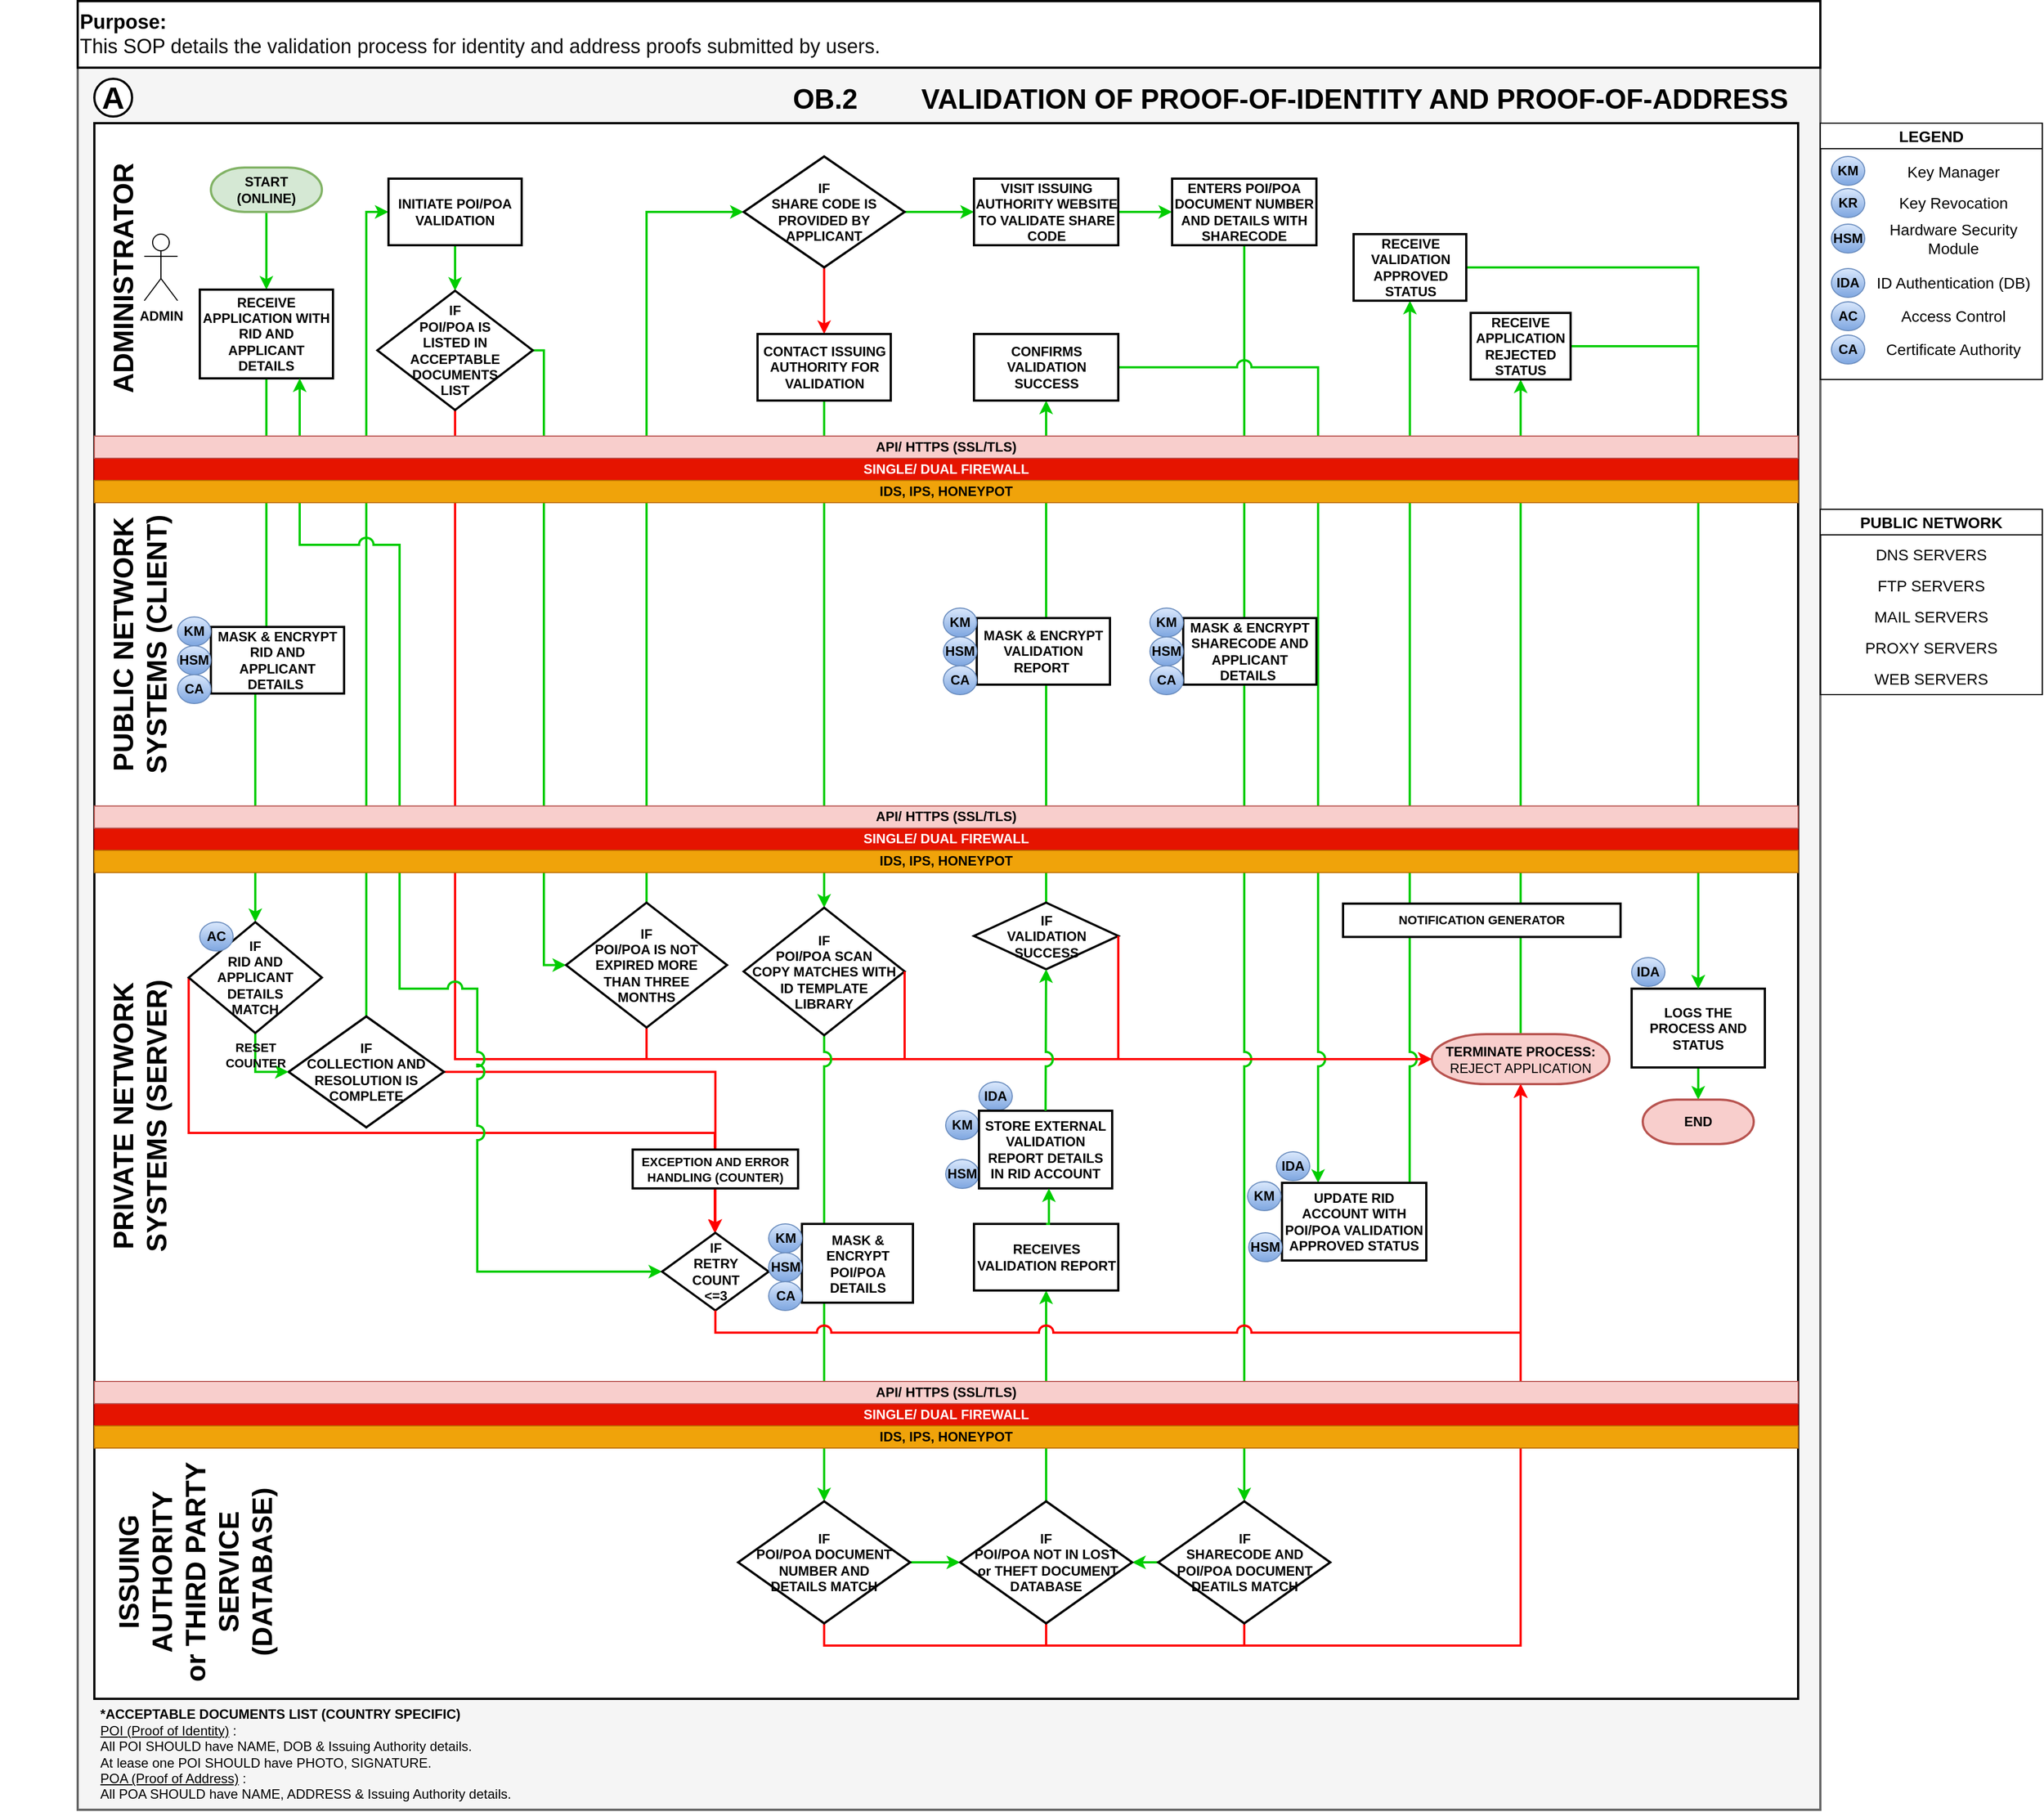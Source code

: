 <mxfile version="24.1.0" type="device">
  <diagram id="MTIWqMcel65jyrCyEGtX" name="Page-1">
    <mxGraphModel dx="1000" dy="1799" grid="1" gridSize="10" guides="1" tooltips="1" connect="1" arrows="1" fold="1" page="1" pageScale="1" pageWidth="1920" pageHeight="1200" math="0" shadow="0">
      <root>
        <mxCell id="0" />
        <mxCell id="1" parent="0" />
        <mxCell id="rJAPC31UgUTa_ClsGkhX-57" value="" style="rounded=0;whiteSpace=wrap;html=1;fontSize=25;fillColor=#f5f5f5;fontColor=#333333;strokeColor=#666666;direction=east;strokeWidth=2;fontStyle=1" parent="1" vertex="1">
          <mxGeometry x="180" y="-310" width="1570" height="1570" as="geometry" />
        </mxCell>
        <mxCell id="mspFp1wUkvN3w10or339-368" value="" style="rounded=0;whiteSpace=wrap;html=1;fontStyle=1;strokeWidth=2;" parent="1" vertex="1">
          <mxGeometry x="195" y="-260" width="1535" height="310" as="geometry" />
        </mxCell>
        <mxCell id="rJAPC31UgUTa_ClsGkhX-50" value="" style="rounded=0;whiteSpace=wrap;html=1;fontStyle=1;strokeWidth=2;" parent="1" vertex="1">
          <mxGeometry x="195" y="912" width="1535" height="248" as="geometry" />
        </mxCell>
        <mxCell id="Ynxnm3lZEx_vJK7yEUxP-3" value="" style="rounded=0;whiteSpace=wrap;html=1;fontStyle=1;strokeWidth=2;" parent="1" vertex="1">
          <mxGeometry x="195" y="380" width="1535" height="540" as="geometry" />
        </mxCell>
        <mxCell id="Ynxnm3lZEx_vJK7yEUxP-2" value="" style="rounded=0;whiteSpace=wrap;html=1;fontStyle=1;strokeWidth=2;" parent="1" vertex="1">
          <mxGeometry x="195" y="50" width="1535" height="330" as="geometry" />
        </mxCell>
        <mxCell id="rJAPC31UgUTa_ClsGkhX-44" value="VALIDATION OF PROOF-OF-IDENTITY AND PROOF-OF-ADDRESS" style="text;html=1;align=center;verticalAlign=middle;resizable=0;points=[];autosize=1;strokeColor=none;fillColor=none;fontSize=25;fontStyle=1;strokeWidth=2;" parent="1" vertex="1">
          <mxGeometry x="930" y="-303" width="800" height="40" as="geometry" />
        </mxCell>
        <mxCell id="rJAPC31UgUTa_ClsGkhX-45" value="OB.2" style="text;html=1;align=center;verticalAlign=middle;resizable=0;points=[];autosize=1;strokeColor=none;fillColor=none;fontSize=25;fontStyle=1;strokeWidth=2;" parent="1" vertex="1">
          <mxGeometry x="812.5" y="-303" width="80" height="40" as="geometry" />
        </mxCell>
        <mxCell id="rJAPC31UgUTa_ClsGkhX-54" value="ADMINISTRATOR" style="text;html=1;align=center;verticalAlign=middle;resizable=0;points=[];autosize=1;strokeColor=none;fillColor=none;fontSize=25;fontStyle=1;strokeWidth=2;horizontal=0;" parent="1" vertex="1">
          <mxGeometry x="110" y="-140" width="220" height="40" as="geometry" />
        </mxCell>
        <mxCell id="rJAPC31UgUTa_ClsGkhX-56" value="ISSUING &lt;br&gt;AUTHORITY&lt;br&gt;or THIRD PARTY&lt;br&gt;SERVICE &lt;br&gt;(DATABASE)" style="text;html=1;align=center;verticalAlign=middle;resizable=0;points=[];autosize=1;strokeColor=none;fillColor=none;fontSize=25;fontStyle=1;strokeWidth=2;horizontal=0;" parent="1" vertex="1">
          <mxGeometry x="200" y="941" width="170" height="210" as="geometry" />
        </mxCell>
        <mxCell id="rJAPC31UgUTa_ClsGkhX-58" value="A" style="ellipse;whiteSpace=wrap;html=1;aspect=fixed;fontSize=28;fontColor=default;strokeWidth=2;fontStyle=1" parent="1" vertex="1">
          <mxGeometry x="195" y="-300" width="34" height="34" as="geometry" />
        </mxCell>
        <mxCell id="Ynxnm3lZEx_vJK7yEUxP-7" style="edgeStyle=orthogonalEdgeStyle;rounded=0;orthogonalLoop=1;jettySize=auto;html=1;exitX=0.5;exitY=1;exitDx=0;exitDy=0;exitPerimeter=0;entryX=0.5;entryY=0;entryDx=0;entryDy=0;strokeColor=#00CC00;strokeWidth=2;fontStyle=1;" parent="1" source="Ynxnm3lZEx_vJK7yEUxP-4" target="Ynxnm3lZEx_vJK7yEUxP-5" edge="1">
          <mxGeometry relative="1" as="geometry" />
        </mxCell>
        <mxCell id="Ynxnm3lZEx_vJK7yEUxP-4" value="&lt;b&gt;START&lt;br&gt;(ONLINE)&lt;br&gt;&lt;/b&gt;" style="strokeWidth=2;html=1;shape=mxgraph.flowchart.terminator;whiteSpace=wrap;fillColor=#d5e8d4;strokeColor=#82b366;" parent="1" vertex="1">
          <mxGeometry x="300" y="-220" width="100" height="40" as="geometry" />
        </mxCell>
        <mxCell id="mspFp1wUkvN3w10or339-400" style="edgeStyle=orthogonalEdgeStyle;rounded=0;orthogonalLoop=1;jettySize=auto;html=1;exitX=0.5;exitY=1;exitDx=0;exitDy=0;strokeColor=#00CC00;strokeWidth=2;fontStyle=1;" parent="1" source="Ynxnm3lZEx_vJK7yEUxP-5" target="mspFp1wUkvN3w10or339-399" edge="1">
          <mxGeometry relative="1" as="geometry" />
        </mxCell>
        <mxCell id="Ynxnm3lZEx_vJK7yEUxP-5" value="RECEIVE APPLICATION WITH RID AND APPLICANT DETAILS" style="rounded=0;whiteSpace=wrap;html=1;strokeWidth=2;fontStyle=1" parent="1" vertex="1">
          <mxGeometry x="290" y="-110" width="120" height="80" as="geometry" />
        </mxCell>
        <mxCell id="Ynxnm3lZEx_vJK7yEUxP-15" style="edgeStyle=orthogonalEdgeStyle;rounded=0;orthogonalLoop=1;jettySize=auto;html=1;exitX=0.5;exitY=0;exitDx=0;exitDy=0;entryX=0;entryY=0.5;entryDx=0;entryDy=0;strokeColor=#00CC00;strokeWidth=2;fontStyle=1;" parent="1" source="Ynxnm3lZEx_vJK7yEUxP-6" target="Ynxnm3lZEx_vJK7yEUxP-9" edge="1">
          <mxGeometry relative="1" as="geometry">
            <Array as="points">
              <mxPoint x="440" y="-180" />
            </Array>
          </mxGeometry>
        </mxCell>
        <mxCell id="mspFp1wUkvN3w10or339-405" style="edgeStyle=orthogonalEdgeStyle;rounded=0;orthogonalLoop=1;jettySize=auto;html=1;exitX=1;exitY=0.5;exitDx=0;exitDy=0;strokeColor=#FF0000;fontColor=#FF0000;strokeWidth=2;fontStyle=1;" parent="1" source="Ynxnm3lZEx_vJK7yEUxP-6" target="mspFp1wUkvN3w10or339-404" edge="1">
          <mxGeometry relative="1" as="geometry" />
        </mxCell>
        <mxCell id="Ynxnm3lZEx_vJK7yEUxP-6" value="IF&lt;br&gt;COLLECTION AND RESOLUTION IS COMPLETE" style="rhombus;whiteSpace=wrap;html=1;rounded=0;strokeWidth=2;fontStyle=1;" parent="1" vertex="1">
          <mxGeometry x="370" y="545" width="140" height="100" as="geometry" />
        </mxCell>
        <mxCell id="Ynxnm3lZEx_vJK7yEUxP-16" style="edgeStyle=orthogonalEdgeStyle;rounded=0;orthogonalLoop=1;jettySize=auto;html=1;exitX=0.5;exitY=1;exitDx=0;exitDy=0;entryX=0.5;entryY=0;entryDx=0;entryDy=0;strokeColor=#00CC00;strokeWidth=2;fontStyle=1;" parent="1" source="Ynxnm3lZEx_vJK7yEUxP-9" target="Ynxnm3lZEx_vJK7yEUxP-10" edge="1">
          <mxGeometry relative="1" as="geometry" />
        </mxCell>
        <mxCell id="Ynxnm3lZEx_vJK7yEUxP-9" value="INITIATE POI/POA VALIDATION" style="rounded=0;whiteSpace=wrap;html=1;strokeWidth=2;fontStyle=1" parent="1" vertex="1">
          <mxGeometry x="460" y="-210" width="120" height="60" as="geometry" />
        </mxCell>
        <mxCell id="Ynxnm3lZEx_vJK7yEUxP-17" style="edgeStyle=orthogonalEdgeStyle;rounded=0;orthogonalLoop=1;jettySize=auto;html=1;exitX=1;exitY=0.5;exitDx=0;exitDy=0;entryX=0;entryY=0.5;entryDx=0;entryDy=0;strokeColor=#00CC00;strokeWidth=2;fontStyle=1;" parent="1" source="Ynxnm3lZEx_vJK7yEUxP-10" target="Ynxnm3lZEx_vJK7yEUxP-11" edge="1">
          <mxGeometry relative="1" as="geometry">
            <Array as="points">
              <mxPoint x="600" y="-55" />
              <mxPoint x="600" y="499" />
            </Array>
          </mxGeometry>
        </mxCell>
        <mxCell id="Ynxnm3lZEx_vJK7yEUxP-39" style="edgeStyle=orthogonalEdgeStyle;rounded=0;orthogonalLoop=1;jettySize=auto;html=1;exitX=0.5;exitY=1;exitDx=0;exitDy=0;entryX=0;entryY=0.5;entryDx=0;entryDy=0;entryPerimeter=0;strokeColor=#FF0000;strokeWidth=2;fontStyle=1;fontColor=#FF0000;" parent="1" source="Ynxnm3lZEx_vJK7yEUxP-10" target="Ynxnm3lZEx_vJK7yEUxP-34" edge="1">
          <mxGeometry relative="1" as="geometry" />
        </mxCell>
        <mxCell id="Ynxnm3lZEx_vJK7yEUxP-10" value="IF&lt;br&gt;POI/POA IS &lt;br&gt;LISTED IN ACCEPTABLE DOCUMENTS &lt;br&gt;LIST" style="rhombus;whiteSpace=wrap;html=1;rounded=0;strokeWidth=2;fontStyle=1;" parent="1" vertex="1">
          <mxGeometry x="450" y="-109" width="140" height="107.5" as="geometry" />
        </mxCell>
        <mxCell id="Ynxnm3lZEx_vJK7yEUxP-18" style="edgeStyle=orthogonalEdgeStyle;rounded=0;orthogonalLoop=1;jettySize=auto;html=1;exitX=0.5;exitY=0;exitDx=0;exitDy=0;entryX=0;entryY=0.5;entryDx=0;entryDy=0;strokeColor=#00CC00;strokeWidth=2;fontStyle=1;" parent="1" source="Ynxnm3lZEx_vJK7yEUxP-11" target="Ynxnm3lZEx_vJK7yEUxP-12" edge="1">
          <mxGeometry relative="1" as="geometry">
            <Array as="points">
              <mxPoint x="693" y="-180" />
            </Array>
          </mxGeometry>
        </mxCell>
        <mxCell id="Ynxnm3lZEx_vJK7yEUxP-38" style="edgeStyle=orthogonalEdgeStyle;rounded=0;orthogonalLoop=1;jettySize=auto;html=1;exitX=0.5;exitY=1;exitDx=0;exitDy=0;entryX=0;entryY=0.5;entryDx=0;entryDy=0;entryPerimeter=0;strokeColor=#FF0000;fontColor=#FF0000;strokeWidth=2;fontStyle=1;" parent="1" source="Ynxnm3lZEx_vJK7yEUxP-11" target="Ynxnm3lZEx_vJK7yEUxP-34" edge="1">
          <mxGeometry relative="1" as="geometry" />
        </mxCell>
        <mxCell id="Ynxnm3lZEx_vJK7yEUxP-11" value="IF&lt;br&gt;POI/POA IS NOT EXPIRED MORE &lt;br&gt;THAN THREE &lt;br&gt;MONTHS" style="rhombus;whiteSpace=wrap;html=1;rounded=0;strokeWidth=2;fontStyle=1;" parent="1" vertex="1">
          <mxGeometry x="620" y="442.5" width="145" height="112.5" as="geometry" />
        </mxCell>
        <mxCell id="Ynxnm3lZEx_vJK7yEUxP-19" style="edgeStyle=orthogonalEdgeStyle;rounded=0;orthogonalLoop=1;jettySize=auto;html=1;exitX=1;exitY=0.5;exitDx=0;exitDy=0;strokeColor=#00CC00;strokeWidth=2;fontStyle=1;" parent="1" source="Ynxnm3lZEx_vJK7yEUxP-12" target="Ynxnm3lZEx_vJK7yEUxP-13" edge="1">
          <mxGeometry relative="1" as="geometry" />
        </mxCell>
        <mxCell id="Ynxnm3lZEx_vJK7yEUxP-20" style="edgeStyle=orthogonalEdgeStyle;rounded=0;orthogonalLoop=1;jettySize=auto;html=1;exitX=0.5;exitY=1;exitDx=0;exitDy=0;strokeColor=#FF0000;strokeWidth=2;fontStyle=1;fontColor=#FF0000;" parent="1" source="Ynxnm3lZEx_vJK7yEUxP-12" target="Ynxnm3lZEx_vJK7yEUxP-14" edge="1">
          <mxGeometry relative="1" as="geometry" />
        </mxCell>
        <mxCell id="Ynxnm3lZEx_vJK7yEUxP-12" value="IF&lt;br&gt;SHARE CODE IS PROVIDED BY APPLICANT" style="rhombus;whiteSpace=wrap;html=1;rounded=0;strokeWidth=2;fontStyle=1;" parent="1" vertex="1">
          <mxGeometry x="780" y="-230" width="145" height="100" as="geometry" />
        </mxCell>
        <mxCell id="Ynxnm3lZEx_vJK7yEUxP-31" style="edgeStyle=orthogonalEdgeStyle;rounded=0;orthogonalLoop=1;jettySize=auto;html=1;exitX=1;exitY=0.5;exitDx=0;exitDy=0;entryX=0;entryY=0.5;entryDx=0;entryDy=0;strokeColor=#00CC00;strokeWidth=2;fontStyle=1;" parent="1" source="Ynxnm3lZEx_vJK7yEUxP-13" target="Ynxnm3lZEx_vJK7yEUxP-26" edge="1">
          <mxGeometry relative="1" as="geometry" />
        </mxCell>
        <mxCell id="Ynxnm3lZEx_vJK7yEUxP-13" value="VISIT ISSUING AUTHORITY WEBSITE TO VALIDATE SHARE CODE" style="rounded=0;whiteSpace=wrap;html=1;strokeWidth=2;fontStyle=1" parent="1" vertex="1">
          <mxGeometry x="987.5" y="-210" width="130" height="60" as="geometry" />
        </mxCell>
        <mxCell id="Ynxnm3lZEx_vJK7yEUxP-23" style="edgeStyle=orthogonalEdgeStyle;rounded=0;orthogonalLoop=1;jettySize=auto;html=1;exitX=0.5;exitY=1;exitDx=0;exitDy=0;entryX=0.5;entryY=0;entryDx=0;entryDy=0;strokeColor=#00CC00;strokeWidth=2;fontStyle=1;" parent="1" source="Ynxnm3lZEx_vJK7yEUxP-14" target="Ynxnm3lZEx_vJK7yEUxP-22" edge="1">
          <mxGeometry relative="1" as="geometry" />
        </mxCell>
        <mxCell id="Ynxnm3lZEx_vJK7yEUxP-14" value="CONTACT ISSUING AUTHORITY FOR VALIDATION" style="rounded=0;whiteSpace=wrap;html=1;strokeWidth=2;fontStyle=1" parent="1" vertex="1">
          <mxGeometry x="792.5" y="-70" width="120" height="60" as="geometry" />
        </mxCell>
        <mxCell id="Ynxnm3lZEx_vJK7yEUxP-25" style="edgeStyle=orthogonalEdgeStyle;rounded=0;orthogonalLoop=1;jettySize=auto;html=1;exitX=0.5;exitY=1;exitDx=0;exitDy=0;entryX=0.5;entryY=0;entryDx=0;entryDy=0;strokeColor=#00CC00;strokeWidth=2;fontStyle=1;jumpStyle=arc;jumpSize=11;" parent="1" source="Ynxnm3lZEx_vJK7yEUxP-22" target="Ynxnm3lZEx_vJK7yEUxP-24" edge="1">
          <mxGeometry relative="1" as="geometry" />
        </mxCell>
        <mxCell id="Ynxnm3lZEx_vJK7yEUxP-22" value="IF&lt;br&gt;POI/POA SCAN &lt;br&gt;COPY MATCHES WITH &lt;br&gt;ID TEMPLATE &lt;br&gt;LIBRARY" style="rhombus;whiteSpace=wrap;html=1;rounded=0;strokeWidth=2;fontStyle=1;" parent="1" vertex="1">
          <mxGeometry x="780" y="447" width="145" height="115" as="geometry" />
        </mxCell>
        <mxCell id="Ynxnm3lZEx_vJK7yEUxP-30" style="edgeStyle=orthogonalEdgeStyle;rounded=0;orthogonalLoop=1;jettySize=auto;html=1;exitX=1;exitY=0.5;exitDx=0;exitDy=0;entryX=0;entryY=0.5;entryDx=0;entryDy=0;strokeColor=#00CC00;strokeWidth=2;fontStyle=1;" parent="1" source="Ynxnm3lZEx_vJK7yEUxP-24" target="Ynxnm3lZEx_vJK7yEUxP-29" edge="1">
          <mxGeometry relative="1" as="geometry" />
        </mxCell>
        <mxCell id="Ynxnm3lZEx_vJK7yEUxP-36" style="edgeStyle=orthogonalEdgeStyle;rounded=0;orthogonalLoop=1;jettySize=auto;html=1;exitX=0.5;exitY=1;exitDx=0;exitDy=0;entryX=0.5;entryY=1;entryDx=0;entryDy=0;entryPerimeter=0;strokeColor=#FF0000;fontColor=#FF0000;strokeWidth=2;fontStyle=1;" parent="1" source="Ynxnm3lZEx_vJK7yEUxP-24" target="Ynxnm3lZEx_vJK7yEUxP-34" edge="1">
          <mxGeometry relative="1" as="geometry">
            <mxPoint x="1570" y="570" as="targetPoint" />
          </mxGeometry>
        </mxCell>
        <mxCell id="Ynxnm3lZEx_vJK7yEUxP-24" value="IF &lt;br&gt;POI/POA DOCUMENT NUMBER AND &lt;br&gt;DETAILS MATCH" style="rhombus;whiteSpace=wrap;html=1;rounded=0;strokeWidth=2;fontStyle=1;" parent="1" vertex="1">
          <mxGeometry x="775" y="982" width="155" height="110" as="geometry" />
        </mxCell>
        <mxCell id="Ynxnm3lZEx_vJK7yEUxP-32" style="edgeStyle=orthogonalEdgeStyle;rounded=0;orthogonalLoop=1;jettySize=auto;html=1;exitX=0.5;exitY=1;exitDx=0;exitDy=0;entryX=0.5;entryY=0;entryDx=0;entryDy=0;strokeColor=#00CC00;strokeWidth=2;fontStyle=1;jumpStyle=arc;jumpSize=11;" parent="1" source="Ynxnm3lZEx_vJK7yEUxP-26" target="Ynxnm3lZEx_vJK7yEUxP-27" edge="1">
          <mxGeometry relative="1" as="geometry" />
        </mxCell>
        <mxCell id="Ynxnm3lZEx_vJK7yEUxP-26" value="ENTERS POI/POA DOCUMENT NUMBER AND DETAILS WITH SHARECODE" style="rounded=0;whiteSpace=wrap;html=1;strokeWidth=2;fontStyle=1" parent="1" vertex="1">
          <mxGeometry x="1166" y="-210" width="130" height="60" as="geometry" />
        </mxCell>
        <mxCell id="Ynxnm3lZEx_vJK7yEUxP-33" style="edgeStyle=orthogonalEdgeStyle;rounded=0;orthogonalLoop=1;jettySize=auto;html=1;exitX=0;exitY=0.5;exitDx=0;exitDy=0;entryX=1;entryY=0.5;entryDx=0;entryDy=0;strokeColor=#00CC00;strokeWidth=2;fontStyle=1;" parent="1" source="Ynxnm3lZEx_vJK7yEUxP-27" target="Ynxnm3lZEx_vJK7yEUxP-29" edge="1">
          <mxGeometry relative="1" as="geometry" />
        </mxCell>
        <mxCell id="Ynxnm3lZEx_vJK7yEUxP-37" style="edgeStyle=orthogonalEdgeStyle;rounded=0;orthogonalLoop=1;jettySize=auto;html=1;exitX=0.5;exitY=1;exitDx=0;exitDy=0;entryX=0.5;entryY=1;entryDx=0;entryDy=0;entryPerimeter=0;strokeColor=#FF0000;fontColor=#FF0000;strokeWidth=2;fontStyle=1;" parent="1" source="Ynxnm3lZEx_vJK7yEUxP-27" target="Ynxnm3lZEx_vJK7yEUxP-34" edge="1">
          <mxGeometry relative="1" as="geometry">
            <mxPoint x="1570" y="570" as="targetPoint" />
          </mxGeometry>
        </mxCell>
        <mxCell id="Ynxnm3lZEx_vJK7yEUxP-27" value="IF&lt;br&gt;SHARECODE AND POI/POA DOCUMENT DEATILS MATCH" style="rhombus;whiteSpace=wrap;html=1;rounded=0;strokeWidth=2;fontStyle=1;" parent="1" vertex="1">
          <mxGeometry x="1153.5" y="982" width="155" height="110" as="geometry" />
        </mxCell>
        <mxCell id="Ynxnm3lZEx_vJK7yEUxP-35" style="edgeStyle=orthogonalEdgeStyle;rounded=0;orthogonalLoop=1;jettySize=auto;html=1;exitX=0.5;exitY=1;exitDx=0;exitDy=0;entryX=0.5;entryY=1;entryDx=0;entryDy=0;entryPerimeter=0;strokeColor=#FF0000;fontColor=#FF0000;strokeWidth=2;fontStyle=1;" parent="1" source="Ynxnm3lZEx_vJK7yEUxP-29" target="Ynxnm3lZEx_vJK7yEUxP-34" edge="1">
          <mxGeometry relative="1" as="geometry" />
        </mxCell>
        <mxCell id="Ynxnm3lZEx_vJK7yEUxP-44" style="edgeStyle=orthogonalEdgeStyle;rounded=0;orthogonalLoop=1;jettySize=auto;html=1;exitX=0.5;exitY=0;exitDx=0;exitDy=0;entryX=0.5;entryY=1;entryDx=0;entryDy=0;strokeColor=#00CC00;strokeWidth=2;fontStyle=1;" parent="1" source="Ynxnm3lZEx_vJK7yEUxP-29" target="Ynxnm3lZEx_vJK7yEUxP-43" edge="1">
          <mxGeometry relative="1" as="geometry" />
        </mxCell>
        <mxCell id="Ynxnm3lZEx_vJK7yEUxP-29" value="IF&lt;br&gt;POI/POA NOT IN LOST&lt;br&gt;&amp;nbsp;or THEFT DOCUMENT&lt;br&gt;DATABASE" style="rhombus;whiteSpace=wrap;html=1;rounded=0;strokeWidth=2;fontStyle=1;" parent="1" vertex="1">
          <mxGeometry x="975" y="982" width="155" height="110" as="geometry" />
        </mxCell>
        <mxCell id="mspFp1wUkvN3w10or339-444" style="edgeStyle=orthogonalEdgeStyle;rounded=0;orthogonalLoop=1;jettySize=auto;html=1;exitX=0.5;exitY=0;exitDx=0;exitDy=0;exitPerimeter=0;strokeColor=#00CC00;strokeWidth=2;fontStyle=1;startArrow=none;startFill=0;" parent="1" source="Ynxnm3lZEx_vJK7yEUxP-34" target="mspFp1wUkvN3w10or339-442" edge="1">
          <mxGeometry relative="1" as="geometry" />
        </mxCell>
        <mxCell id="Ynxnm3lZEx_vJK7yEUxP-34" value="&lt;b&gt;TERMINATE PROCESS:&lt;/b&gt;&lt;br&gt;REJECT APPLICATION" style="strokeWidth=2;html=1;shape=mxgraph.flowchart.terminator;whiteSpace=wrap;fillColor=#f8cecc;strokeColor=#b85450;" parent="1" vertex="1">
          <mxGeometry x="1400" y="561" width="160" height="45" as="geometry" />
        </mxCell>
        <mxCell id="Ynxnm3lZEx_vJK7yEUxP-50" style="edgeStyle=orthogonalEdgeStyle;rounded=0;orthogonalLoop=1;jettySize=auto;html=1;exitX=0.5;exitY=0;exitDx=0;exitDy=0;entryX=0.5;entryY=1;entryDx=0;entryDy=0;strokeColor=#00CC00;strokeWidth=2;fontStyle=1;" parent="1" source="mspFp1wUkvN3w10or339-421" target="Ynxnm3lZEx_vJK7yEUxP-48" edge="1">
          <mxGeometry relative="1" as="geometry" />
        </mxCell>
        <mxCell id="Ynxnm3lZEx_vJK7yEUxP-43" value="RECEIVES VALIDATION REPORT" style="rounded=0;whiteSpace=wrap;html=1;strokeWidth=2;fontStyle=1" parent="1" vertex="1">
          <mxGeometry x="987.5" y="732" width="130" height="60" as="geometry" />
        </mxCell>
        <mxCell id="Ynxnm3lZEx_vJK7yEUxP-51" style="edgeStyle=orthogonalEdgeStyle;rounded=0;orthogonalLoop=1;jettySize=auto;html=1;exitX=1;exitY=0.5;exitDx=0;exitDy=0;entryX=0.25;entryY=0;entryDx=0;entryDy=0;strokeColor=#00CC00;strokeWidth=2;fontStyle=1;jumpStyle=arc;jumpSize=11;" parent="1" source="Ynxnm3lZEx_vJK7yEUxP-48" target="Ynxnm3lZEx_vJK7yEUxP-49" edge="1">
          <mxGeometry relative="1" as="geometry" />
        </mxCell>
        <mxCell id="Ynxnm3lZEx_vJK7yEUxP-48" value="CONFIRMS VALIDATION SUCCESS" style="rounded=0;whiteSpace=wrap;html=1;strokeWidth=2;fontStyle=1" parent="1" vertex="1">
          <mxGeometry x="987.5" y="-70" width="130" height="60" as="geometry" />
        </mxCell>
        <mxCell id="mspFp1wUkvN3w10or339-443" style="edgeStyle=orthogonalEdgeStyle;rounded=0;orthogonalLoop=1;jettySize=auto;html=1;exitX=1;exitY=0.5;exitDx=0;exitDy=0;entryX=0.5;entryY=1;entryDx=0;entryDy=0;strokeColor=#00CC00;strokeWidth=2;fontStyle=1;startArrow=none;startFill=0;jumpStyle=arc;jumpSize=11;" parent="1" source="Ynxnm3lZEx_vJK7yEUxP-49" target="mspFp1wUkvN3w10or339-441" edge="1">
          <mxGeometry relative="1" as="geometry">
            <Array as="points">
              <mxPoint x="1380" y="725" />
              <mxPoint x="1380" y="-90" />
            </Array>
          </mxGeometry>
        </mxCell>
        <mxCell id="Ynxnm3lZEx_vJK7yEUxP-49" value="UPDATE RID ACCOUNT WITH POI/POA VALIDATION APPROVED STATUS" style="rounded=0;whiteSpace=wrap;html=1;strokeWidth=2;fontStyle=1;shape=label;boundedLbl=1;backgroundOutline=1;size=15;" parent="1" vertex="1">
          <mxGeometry x="1265" y="695" width="130" height="70" as="geometry" />
        </mxCell>
        <mxCell id="mspFp1wUkvN3w10or339-286" value="PUBLIC NETWORK&lt;br style=&quot;border-color: var(--border-color);&quot;&gt;SYSTEMS (CLIENT)" style="text;html=1;align=center;verticalAlign=middle;resizable=0;points=[];autosize=1;strokeColor=none;fillColor=none;fontStyle=1;fontSize=25;strokeWidth=2;horizontal=0;" parent="1" vertex="1">
          <mxGeometry x="200" y="115" width="70" height="190" as="geometry" />
        </mxCell>
        <mxCell id="mspFp1wUkvN3w10or339-287" value="PRIVATE NETWORK&lt;br&gt;SYSTEMS (SERVER)" style="text;html=1;align=center;verticalAlign=middle;resizable=0;points=[];autosize=1;strokeColor=none;fillColor=none;fontStyle=1;fontSize=25;strokeWidth=2;horizontal=0;" parent="1" vertex="1">
          <mxGeometry x="195" y="505" width="80" height="260" as="geometry" />
        </mxCell>
        <mxCell id="mspFp1wUkvN3w10or339-300" value="ADMIN" style="shape=umlActor;verticalLabelPosition=bottom;verticalAlign=top;html=1;outlineConnect=0;fontStyle=1" parent="1" vertex="1">
          <mxGeometry x="240" y="-160" width="30" height="60" as="geometry" />
        </mxCell>
        <mxCell id="mspFp1wUkvN3w10or339-369" value="" style="group" parent="1" vertex="1" connectable="0">
          <mxGeometry x="270" y="185" width="150" height="78" as="geometry" />
        </mxCell>
        <mxCell id="mspFp1wUkvN3w10or339-370" value="MASK &amp;amp; ENCRYPT RID AND APPLICANT DETAILS&amp;nbsp;" style="rounded=0;whiteSpace=wrap;html=1;fontStyle=1;strokeWidth=2;" parent="mspFp1wUkvN3w10or339-369" vertex="1">
          <mxGeometry x="30" y="9" width="120" height="60" as="geometry" />
        </mxCell>
        <mxCell id="mspFp1wUkvN3w10or339-371" value="CA" style="ellipse;whiteSpace=wrap;html=1;fillColor=#dae8fc;strokeColor=#6c8ebf;gradientColor=#7ea6e0;fontStyle=1" parent="mspFp1wUkvN3w10or339-369" vertex="1">
          <mxGeometry y="52" width="30" height="26" as="geometry" />
        </mxCell>
        <mxCell id="mspFp1wUkvN3w10or339-372" value="HSM" style="ellipse;whiteSpace=wrap;html=1;fillColor=#dae8fc;strokeColor=#6c8ebf;gradientColor=#7ea6e0;fontStyle=1" parent="mspFp1wUkvN3w10or339-369" vertex="1">
          <mxGeometry y="26" width="30" height="26" as="geometry" />
        </mxCell>
        <mxCell id="mspFp1wUkvN3w10or339-373" value="KM" style="ellipse;whiteSpace=wrap;html=1;fillColor=#dae8fc;strokeColor=#6c8ebf;gradientColor=#7ea6e0;fontStyle=1" parent="mspFp1wUkvN3w10or339-369" vertex="1">
          <mxGeometry width="30" height="26" as="geometry" />
        </mxCell>
        <mxCell id="mspFp1wUkvN3w10or339-379" value="&lt;font style=&quot;font-size: 14px;&quot;&gt;PUBLIC NETWORK&lt;/font&gt;" style="swimlane;whiteSpace=wrap;html=1;" parent="1" vertex="1">
          <mxGeometry x="1750" y="88" width="200" height="167" as="geometry" />
        </mxCell>
        <mxCell id="mspFp1wUkvN3w10or339-380" value="DNS SERVERS" style="text;html=1;strokeColor=none;fillColor=none;align=center;verticalAlign=middle;whiteSpace=wrap;rounded=0;fontSize=14;" parent="mspFp1wUkvN3w10or339-379" vertex="1">
          <mxGeometry y="27" width="200" height="28" as="geometry" />
        </mxCell>
        <mxCell id="mspFp1wUkvN3w10or339-381" value="FTP SERVERS" style="text;html=1;strokeColor=none;fillColor=none;align=center;verticalAlign=middle;whiteSpace=wrap;rounded=0;fontSize=14;" parent="mspFp1wUkvN3w10or339-379" vertex="1">
          <mxGeometry y="55" width="200" height="28" as="geometry" />
        </mxCell>
        <mxCell id="mspFp1wUkvN3w10or339-382" value="MAIL SERVERS" style="text;html=1;strokeColor=none;fillColor=none;align=center;verticalAlign=middle;whiteSpace=wrap;rounded=0;fontSize=14;" parent="mspFp1wUkvN3w10or339-379" vertex="1">
          <mxGeometry y="83" width="200" height="28" as="geometry" />
        </mxCell>
        <mxCell id="mspFp1wUkvN3w10or339-383" value="PROXY SERVERS" style="text;html=1;strokeColor=none;fillColor=none;align=center;verticalAlign=middle;whiteSpace=wrap;rounded=0;fontSize=14;" parent="mspFp1wUkvN3w10or339-379" vertex="1">
          <mxGeometry y="111" width="200" height="28" as="geometry" />
        </mxCell>
        <mxCell id="mspFp1wUkvN3w10or339-384" value="WEB SERVERS" style="text;html=1;strokeColor=none;fillColor=none;align=center;verticalAlign=middle;whiteSpace=wrap;rounded=0;fontSize=14;" parent="mspFp1wUkvN3w10or339-379" vertex="1">
          <mxGeometry y="139" width="200" height="28" as="geometry" />
        </mxCell>
        <mxCell id="mspFp1wUkvN3w10or339-385" value="&lt;font style=&quot;font-size: 14px;&quot;&gt;LEGEND&lt;/font&gt;" style="swimlane;whiteSpace=wrap;html=1;" parent="1" vertex="1">
          <mxGeometry x="1750" y="-260" width="200" height="231" as="geometry" />
        </mxCell>
        <mxCell id="mspFp1wUkvN3w10or339-386" value="KM" style="ellipse;whiteSpace=wrap;html=1;fillColor=#dae8fc;strokeColor=#6c8ebf;gradientColor=#7ea6e0;fontStyle=1" parent="mspFp1wUkvN3w10or339-385" vertex="1">
          <mxGeometry x="10" y="30" width="30" height="26" as="geometry" />
        </mxCell>
        <mxCell id="mspFp1wUkvN3w10or339-387" value="IDA" style="ellipse;whiteSpace=wrap;html=1;fillColor=#dae8fc;strokeColor=#6c8ebf;gradientColor=#7ea6e0;fontStyle=1" parent="mspFp1wUkvN3w10or339-385" vertex="1">
          <mxGeometry x="10" y="131" width="30" height="26" as="geometry" />
        </mxCell>
        <mxCell id="mspFp1wUkvN3w10or339-388" value="HSM" style="ellipse;whiteSpace=wrap;html=1;fillColor=#dae8fc;strokeColor=#6c8ebf;gradientColor=#7ea6e0;fontStyle=1" parent="mspFp1wUkvN3w10or339-385" vertex="1">
          <mxGeometry x="10" y="91" width="30" height="26" as="geometry" />
        </mxCell>
        <mxCell id="mspFp1wUkvN3w10or339-389" value="KR" style="ellipse;whiteSpace=wrap;html=1;fillColor=#dae8fc;strokeColor=#6c8ebf;gradientColor=#7ea6e0;fontStyle=1" parent="mspFp1wUkvN3w10or339-385" vertex="1">
          <mxGeometry x="10" y="59" width="30" height="26" as="geometry" />
        </mxCell>
        <mxCell id="mspFp1wUkvN3w10or339-390" value="Key Manager" style="text;html=1;strokeColor=none;fillColor=none;align=center;verticalAlign=middle;whiteSpace=wrap;rounded=0;fontSize=14;" parent="mspFp1wUkvN3w10or339-385" vertex="1">
          <mxGeometry x="40" y="30" width="160" height="28" as="geometry" />
        </mxCell>
        <mxCell id="mspFp1wUkvN3w10or339-391" value="Key Revocation" style="text;html=1;strokeColor=none;fillColor=none;align=center;verticalAlign=middle;whiteSpace=wrap;rounded=0;fontSize=14;" parent="mspFp1wUkvN3w10or339-385" vertex="1">
          <mxGeometry x="40" y="58" width="160" height="28" as="geometry" />
        </mxCell>
        <mxCell id="mspFp1wUkvN3w10or339-392" value="Hardware Security Module" style="text;html=1;strokeColor=none;fillColor=none;align=center;verticalAlign=middle;whiteSpace=wrap;rounded=0;fontSize=14;" parent="mspFp1wUkvN3w10or339-385" vertex="1">
          <mxGeometry x="40" y="90" width="160" height="28" as="geometry" />
        </mxCell>
        <mxCell id="mspFp1wUkvN3w10or339-393" value="ID Authentication (DB)" style="text;html=1;strokeColor=none;fillColor=none;align=center;verticalAlign=middle;whiteSpace=wrap;rounded=0;fontSize=14;" parent="mspFp1wUkvN3w10or339-385" vertex="1">
          <mxGeometry x="40" y="130" width="160" height="28" as="geometry" />
        </mxCell>
        <mxCell id="mspFp1wUkvN3w10or339-394" value="AC" style="ellipse;whiteSpace=wrap;html=1;fillColor=#dae8fc;strokeColor=#6c8ebf;gradientColor=#7ea6e0;fontStyle=1" parent="mspFp1wUkvN3w10or339-385" vertex="1">
          <mxGeometry x="10" y="161" width="30" height="26" as="geometry" />
        </mxCell>
        <mxCell id="mspFp1wUkvN3w10or339-395" value="Access Control" style="text;html=1;strokeColor=none;fillColor=none;align=center;verticalAlign=middle;whiteSpace=wrap;rounded=0;fontSize=14;" parent="mspFp1wUkvN3w10or339-385" vertex="1">
          <mxGeometry x="40" y="160" width="160" height="28" as="geometry" />
        </mxCell>
        <mxCell id="mspFp1wUkvN3w10or339-396" value="Certificate Authority" style="text;html=1;strokeColor=none;fillColor=none;align=center;verticalAlign=middle;whiteSpace=wrap;rounded=0;fontSize=14;" parent="mspFp1wUkvN3w10or339-385" vertex="1">
          <mxGeometry x="40" y="190" width="160" height="28" as="geometry" />
        </mxCell>
        <mxCell id="mspFp1wUkvN3w10or339-397" value="CA" style="ellipse;whiteSpace=wrap;html=1;fillColor=#dae8fc;strokeColor=#6c8ebf;gradientColor=#7ea6e0;fontStyle=1" parent="mspFp1wUkvN3w10or339-385" vertex="1">
          <mxGeometry x="10" y="191" width="30" height="26" as="geometry" />
        </mxCell>
        <mxCell id="mspFp1wUkvN3w10or339-406" value="RESET&lt;br&gt;COUNTER" style="edgeStyle=orthogonalEdgeStyle;rounded=0;orthogonalLoop=1;jettySize=auto;html=1;exitX=0.5;exitY=1;exitDx=0;exitDy=0;entryX=0;entryY=0.5;entryDx=0;entryDy=0;strokeColor=#00CC00;fontColor=default;strokeWidth=2;fontStyle=1;startArrow=none;startFill=0;labelBackgroundColor=none;" parent="1" source="mspFp1wUkvN3w10or339-399" target="Ynxnm3lZEx_vJK7yEUxP-6" edge="1">
          <mxGeometry x="-0.385" relative="1" as="geometry">
            <mxPoint as="offset" />
          </mxGeometry>
        </mxCell>
        <mxCell id="mspFp1wUkvN3w10or339-407" style="edgeStyle=orthogonalEdgeStyle;rounded=0;orthogonalLoop=1;jettySize=auto;html=1;exitX=0;exitY=0.5;exitDx=0;exitDy=0;strokeColor=#FF0000;fontColor=#FF0000;strokeWidth=2;fontStyle=1;" parent="1" source="mspFp1wUkvN3w10or339-399" target="mspFp1wUkvN3w10or339-404" edge="1">
          <mxGeometry relative="1" as="geometry">
            <Array as="points">
              <mxPoint x="280" y="650" />
              <mxPoint x="754" y="650" />
            </Array>
          </mxGeometry>
        </mxCell>
        <mxCell id="mspFp1wUkvN3w10or339-399" value="IF &lt;br&gt;RID AND &lt;br&gt;APPLICANT &lt;br&gt;DETAILS &lt;br&gt;MATCH" style="rhombus;whiteSpace=wrap;html=1;rounded=0;strokeWidth=2;fontStyle=1;" parent="1" vertex="1">
          <mxGeometry x="280" y="460" width="120" height="100" as="geometry" />
        </mxCell>
        <mxCell id="mspFp1wUkvN3w10or339-401" value="AC" style="ellipse;whiteSpace=wrap;html=1;fillColor=#dae8fc;strokeColor=#6c8ebf;gradientColor=#7ea6e0;fontStyle=1" parent="1" vertex="1">
          <mxGeometry x="290" y="460" width="30" height="26" as="geometry" />
        </mxCell>
        <mxCell id="mspFp1wUkvN3w10or339-403" value="EXCEPTION AND ERROR HANDLING (COUNTER)" style="rounded=0;whiteSpace=wrap;html=1;fontStyle=1;strokeWidth=2;fontSize=11;shape=label;boundedLbl=1;backgroundOutline=1;size=9.769;" parent="1" vertex="1">
          <mxGeometry x="680" y="665" width="149" height="35" as="geometry" />
        </mxCell>
        <mxCell id="mspFp1wUkvN3w10or339-424" style="edgeStyle=orthogonalEdgeStyle;rounded=0;orthogonalLoop=1;jettySize=auto;html=1;exitX=0;exitY=0.5;exitDx=0;exitDy=0;entryX=0.75;entryY=1;entryDx=0;entryDy=0;strokeColor=#00CC00;fontColor=default;fillColor=default;fontStyle=1;strokeWidth=2;startArrow=classic;startFill=1;jumpStyle=arc;jumpSize=11;" parent="1" source="mspFp1wUkvN3w10or339-404" target="Ynxnm3lZEx_vJK7yEUxP-5" edge="1">
          <mxGeometry relative="1" as="geometry">
            <Array as="points">
              <mxPoint x="540" y="775" />
              <mxPoint x="540" y="520" />
              <mxPoint x="470" y="520" />
              <mxPoint x="470" y="120" />
              <mxPoint x="380" y="120" />
            </Array>
          </mxGeometry>
        </mxCell>
        <mxCell id="mspFp1wUkvN3w10or339-404" value="IF&lt;br&gt;RETRY&lt;br&gt;COUNT&lt;br&gt;&amp;lt;=3" style="rhombus;whiteSpace=wrap;html=1;rounded=0;strokeWidth=2;fontStyle=1;" parent="1" vertex="1">
          <mxGeometry x="706.5" y="740" width="96" height="70" as="geometry" />
        </mxCell>
        <mxCell id="mspFp1wUkvN3w10or339-411" value="" style="group" parent="1" vertex="1" connectable="0">
          <mxGeometry x="962" y="600" width="150" height="100" as="geometry" />
        </mxCell>
        <mxCell id="mspFp1wUkvN3w10or339-408" value="IDA" style="ellipse;whiteSpace=wrap;html=1;fillColor=#dae8fc;strokeColor=#6c8ebf;gradientColor=#7ea6e0;fontStyle=1" parent="mspFp1wUkvN3w10or339-411" vertex="1">
          <mxGeometry x="30" y="4" width="30" height="26" as="geometry" />
        </mxCell>
        <mxCell id="mspFp1wUkvN3w10or339-409" value="KM" style="ellipse;whiteSpace=wrap;html=1;fillColor=#dae8fc;strokeColor=#6c8ebf;gradientColor=#7ea6e0;fontStyle=1" parent="mspFp1wUkvN3w10or339-411" vertex="1">
          <mxGeometry y="30" width="30" height="26" as="geometry" />
        </mxCell>
        <mxCell id="mspFp1wUkvN3w10or339-410" value="HSM" style="ellipse;whiteSpace=wrap;html=1;fillColor=#dae8fc;strokeColor=#6c8ebf;gradientColor=#7ea6e0;fontStyle=1" parent="mspFp1wUkvN3w10or339-411" vertex="1">
          <mxGeometry y="74" width="30" height="26" as="geometry" />
        </mxCell>
        <mxCell id="mspFp1wUkvN3w10or339-398" value="&lt;font style=&quot;font-size: 12px;&quot;&gt;STORE EXTERNAL VALIDATION&lt;br style=&quot;border-color: var(--border-color);&quot;&gt;REPORT DETAILS IN RID ACCOUNT&lt;/font&gt;" style="whiteSpace=wrap;html=1;rounded=0;strokeWidth=2;fontStyle=1;shape=label;boundedLbl=1;backgroundOutline=1;size=15;" parent="mspFp1wUkvN3w10or339-411" vertex="1">
          <mxGeometry x="30" y="30" width="120" height="70" as="geometry" />
        </mxCell>
        <mxCell id="mspFp1wUkvN3w10or339-422" value="" style="edgeStyle=orthogonalEdgeStyle;rounded=0;orthogonalLoop=1;jettySize=auto;html=1;exitX=0.5;exitY=0;exitDx=0;exitDy=0;strokeColor=#00CC00;strokeWidth=2;fontStyle=1;" parent="mspFp1wUkvN3w10or339-411" source="Ynxnm3lZEx_vJK7yEUxP-43" edge="1">
          <mxGeometry relative="1" as="geometry">
            <mxPoint x="93" y="90" as="sourcePoint" />
            <mxPoint x="93" y="100" as="targetPoint" />
          </mxGeometry>
        </mxCell>
        <mxCell id="mspFp1wUkvN3w10or339-412" value="" style="group" parent="1" vertex="1" connectable="0">
          <mxGeometry x="1146" y="177" width="150" height="78" as="geometry" />
        </mxCell>
        <mxCell id="mspFp1wUkvN3w10or339-413" value="MASK &amp;amp; ENCRYPT SHARECODE AND APPLICANT DETAILS&amp;nbsp;" style="rounded=0;whiteSpace=wrap;html=1;fontStyle=1;strokeWidth=2;" parent="mspFp1wUkvN3w10or339-412" vertex="1">
          <mxGeometry x="30" y="9" width="120" height="60" as="geometry" />
        </mxCell>
        <mxCell id="mspFp1wUkvN3w10or339-414" value="CA" style="ellipse;whiteSpace=wrap;html=1;fillColor=#dae8fc;strokeColor=#6c8ebf;gradientColor=#7ea6e0;fontStyle=1" parent="mspFp1wUkvN3w10or339-412" vertex="1">
          <mxGeometry y="52" width="30" height="26" as="geometry" />
        </mxCell>
        <mxCell id="mspFp1wUkvN3w10or339-415" value="HSM" style="ellipse;whiteSpace=wrap;html=1;fillColor=#dae8fc;strokeColor=#6c8ebf;gradientColor=#7ea6e0;fontStyle=1" parent="mspFp1wUkvN3w10or339-412" vertex="1">
          <mxGeometry y="26" width="30" height="26" as="geometry" />
        </mxCell>
        <mxCell id="mspFp1wUkvN3w10or339-416" value="KM" style="ellipse;whiteSpace=wrap;html=1;fillColor=#dae8fc;strokeColor=#6c8ebf;gradientColor=#7ea6e0;fontStyle=1" parent="mspFp1wUkvN3w10or339-412" vertex="1">
          <mxGeometry width="30" height="26" as="geometry" />
        </mxCell>
        <mxCell id="mspFp1wUkvN3w10or339-417" style="edgeStyle=orthogonalEdgeStyle;rounded=0;orthogonalLoop=1;jettySize=auto;html=1;exitX=0.5;exitY=1;exitDx=0;exitDy=0;entryX=0.5;entryY=1;entryDx=0;entryDy=0;entryPerimeter=0;strokeColor=#FF0000;fontColor=#FF0000;strokeWidth=2;fontStyle=1;jumpStyle=arc;jumpSize=11;" parent="1" source="mspFp1wUkvN3w10or339-404" target="Ynxnm3lZEx_vJK7yEUxP-34" edge="1">
          <mxGeometry relative="1" as="geometry">
            <mxPoint x="1630" y="830" as="targetPoint" />
          </mxGeometry>
        </mxCell>
        <mxCell id="mspFp1wUkvN3w10or339-418" style="edgeStyle=orthogonalEdgeStyle;rounded=0;orthogonalLoop=1;jettySize=auto;html=1;exitX=1;exitY=0.5;exitDx=0;exitDy=0;entryX=0;entryY=0.5;entryDx=0;entryDy=0;entryPerimeter=0;fontSize=11;fillColor=default;fontStyle=1;strokeWidth=2;strokeColor=#FF0000;fontColor=#FF0000;" parent="1" source="Ynxnm3lZEx_vJK7yEUxP-22" target="Ynxnm3lZEx_vJK7yEUxP-34" edge="1">
          <mxGeometry relative="1" as="geometry">
            <Array as="points">
              <mxPoint x="925" y="583" />
            </Array>
          </mxGeometry>
        </mxCell>
        <mxCell id="mspFp1wUkvN3w10or339-421" value="IF &lt;br&gt;VALIDATION SUCCESS" style="rounded=0;whiteSpace=wrap;html=1;strokeWidth=2;fontStyle=1;shape=rhombus;perimeter=rhombusPerimeter;" parent="1" vertex="1">
          <mxGeometry x="987.5" y="442.5" width="130" height="60" as="geometry" />
        </mxCell>
        <mxCell id="mspFp1wUkvN3w10or339-423" style="edgeStyle=orthogonalEdgeStyle;rounded=0;orthogonalLoop=1;jettySize=auto;html=1;exitX=1;exitY=0.5;exitDx=0;exitDy=0;entryX=0;entryY=0.5;entryDx=0;entryDy=0;entryPerimeter=0;strokeColor=#FF0000;strokeWidth=2;fontStyle=1;fontColor=#FF0000;fillColor=default;" parent="1" source="mspFp1wUkvN3w10or339-421" target="Ynxnm3lZEx_vJK7yEUxP-34" edge="1">
          <mxGeometry relative="1" as="geometry">
            <Array as="points">
              <mxPoint x="1118" y="583" />
            </Array>
          </mxGeometry>
        </mxCell>
        <mxCell id="mspFp1wUkvN3w10or339-426" value="" style="group" parent="1" vertex="1" connectable="0">
          <mxGeometry x="960" y="177" width="150" height="78" as="geometry" />
        </mxCell>
        <mxCell id="mspFp1wUkvN3w10or339-427" value="MASK &amp;amp; ENCRYPT VALIDATION REPORT&amp;nbsp;" style="rounded=0;whiteSpace=wrap;html=1;fontStyle=1;strokeWidth=2;" parent="mspFp1wUkvN3w10or339-426" vertex="1">
          <mxGeometry x="30" y="9" width="120" height="60" as="geometry" />
        </mxCell>
        <mxCell id="mspFp1wUkvN3w10or339-428" value="CA" style="ellipse;whiteSpace=wrap;html=1;fillColor=#dae8fc;strokeColor=#6c8ebf;gradientColor=#7ea6e0;fontStyle=1" parent="mspFp1wUkvN3w10or339-426" vertex="1">
          <mxGeometry y="52" width="30" height="26" as="geometry" />
        </mxCell>
        <mxCell id="mspFp1wUkvN3w10or339-429" value="HSM" style="ellipse;whiteSpace=wrap;html=1;fillColor=#dae8fc;strokeColor=#6c8ebf;gradientColor=#7ea6e0;fontStyle=1" parent="mspFp1wUkvN3w10or339-426" vertex="1">
          <mxGeometry y="26" width="30" height="26" as="geometry" />
        </mxCell>
        <mxCell id="mspFp1wUkvN3w10or339-430" value="KM" style="ellipse;whiteSpace=wrap;html=1;fillColor=#dae8fc;strokeColor=#6c8ebf;gradientColor=#7ea6e0;fontStyle=1" parent="mspFp1wUkvN3w10or339-426" vertex="1">
          <mxGeometry width="30" height="26" as="geometry" />
        </mxCell>
        <mxCell id="mspFp1wUkvN3w10or339-431" value="" style="group" parent="1" vertex="1" connectable="0">
          <mxGeometry x="802.5" y="732" width="150" height="80" as="geometry" />
        </mxCell>
        <mxCell id="mspFp1wUkvN3w10or339-432" value="MASK &amp;amp; ENCRYPT POI/POA DETAILS" style="rounded=0;whiteSpace=wrap;html=1;fontStyle=1;strokeWidth=2;" parent="mspFp1wUkvN3w10or339-431" vertex="1">
          <mxGeometry x="30" width="100" height="71" as="geometry" />
        </mxCell>
        <mxCell id="mspFp1wUkvN3w10or339-433" value="CA" style="ellipse;whiteSpace=wrap;html=1;fillColor=#dae8fc;strokeColor=#6c8ebf;gradientColor=#7ea6e0;fontStyle=1" parent="mspFp1wUkvN3w10or339-431" vertex="1">
          <mxGeometry y="52" width="30" height="26" as="geometry" />
        </mxCell>
        <mxCell id="mspFp1wUkvN3w10or339-434" value="HSM" style="ellipse;whiteSpace=wrap;html=1;fillColor=#dae8fc;strokeColor=#6c8ebf;gradientColor=#7ea6e0;fontStyle=1" parent="mspFp1wUkvN3w10or339-431" vertex="1">
          <mxGeometry y="26" width="30" height="26" as="geometry" />
        </mxCell>
        <mxCell id="mspFp1wUkvN3w10or339-435" value="KM" style="ellipse;whiteSpace=wrap;html=1;fillColor=#dae8fc;strokeColor=#6c8ebf;gradientColor=#7ea6e0;fontStyle=1" parent="mspFp1wUkvN3w10or339-431" vertex="1">
          <mxGeometry width="30" height="26" as="geometry" />
        </mxCell>
        <mxCell id="mspFp1wUkvN3w10or339-436" value="" style="edgeStyle=orthogonalEdgeStyle;rounded=0;orthogonalLoop=1;jettySize=auto;html=1;strokeColor=#00CC00;fontStyle=1;strokeWidth=2;" parent="1" source="mspFp1wUkvN3w10or339-437" target="mspFp1wUkvN3w10or339-438" edge="1">
          <mxGeometry relative="1" as="geometry" />
        </mxCell>
        <mxCell id="mspFp1wUkvN3w10or339-437" value="LOGS THE PROCESS AND STATUS" style="rounded=0;whiteSpace=wrap;html=1;fontStyle=1;strokeWidth=2;shape=label;boundedLbl=1;backgroundOutline=1;size=15;" parent="1" vertex="1">
          <mxGeometry x="1580" y="520" width="120" height="71" as="geometry" />
        </mxCell>
        <mxCell id="mspFp1wUkvN3w10or339-438" value="&lt;b&gt;END&lt;/b&gt;" style="strokeWidth=2;html=1;shape=mxgraph.flowchart.terminator;whiteSpace=wrap;fillColor=#f8cecc;strokeColor=#b85450;" parent="1" vertex="1">
          <mxGeometry x="1590" y="620" width="100" height="40" as="geometry" />
        </mxCell>
        <mxCell id="mspFp1wUkvN3w10or339-439" value="IDA" style="ellipse;whiteSpace=wrap;html=1;fillColor=#dae8fc;strokeColor=#6c8ebf;gradientColor=#7ea6e0;fontStyle=1" parent="1" vertex="1">
          <mxGeometry x="1580" y="492" width="30" height="26" as="geometry" />
        </mxCell>
        <mxCell id="mspFp1wUkvN3w10or339-440" value="NOTIFICATION GENERATOR" style="rounded=0;whiteSpace=wrap;html=1;fontStyle=1;strokeWidth=2;fontSize=11;shape=label;boundedLbl=1;backgroundOutline=1;size=9.769;" parent="1" vertex="1">
          <mxGeometry x="1320" y="443.36" width="250" height="30" as="geometry" />
        </mxCell>
        <mxCell id="mspFp1wUkvN3w10or339-446" style="edgeStyle=orthogonalEdgeStyle;rounded=0;orthogonalLoop=1;jettySize=auto;html=1;exitX=1;exitY=0.5;exitDx=0;exitDy=0;strokeColor=#00CC00;strokeWidth=2;fontStyle=1;startArrow=none;startFill=0;" parent="1" source="mspFp1wUkvN3w10or339-441" target="mspFp1wUkvN3w10or339-437" edge="1">
          <mxGeometry relative="1" as="geometry" />
        </mxCell>
        <mxCell id="mspFp1wUkvN3w10or339-441" value="RECEIVE VALIDATION APPROVED STATUS" style="rounded=0;whiteSpace=wrap;html=1;strokeWidth=2;fontStyle=1" parent="1" vertex="1">
          <mxGeometry x="1329.5" y="-160" width="101.5" height="60" as="geometry" />
        </mxCell>
        <mxCell id="mspFp1wUkvN3w10or339-445" style="edgeStyle=orthogonalEdgeStyle;rounded=0;orthogonalLoop=1;jettySize=auto;html=1;exitX=1;exitY=0.5;exitDx=0;exitDy=0;strokeColor=#00CC00;strokeWidth=2;fontStyle=1;startArrow=none;startFill=0;" parent="1" source="mspFp1wUkvN3w10or339-442" target="mspFp1wUkvN3w10or339-437" edge="1">
          <mxGeometry relative="1" as="geometry" />
        </mxCell>
        <mxCell id="mspFp1wUkvN3w10or339-442" value="RECEIVE APPLICATION REJECTED STATUS" style="rounded=0;whiteSpace=wrap;html=1;strokeWidth=2;fontStyle=1" parent="1" vertex="1">
          <mxGeometry x="1435" y="-89" width="90" height="60" as="geometry" />
        </mxCell>
        <mxCell id="mspFp1wUkvN3w10or339-358" value="" style="group" parent="1" vertex="1" connectable="0">
          <mxGeometry x="195" y="40" width="1535" height="60" as="geometry" />
        </mxCell>
        <mxCell id="mspFp1wUkvN3w10or339-359" value="" style="group" parent="mspFp1wUkvN3w10or339-358" vertex="1" connectable="0">
          <mxGeometry y="2" width="1535.0" height="40" as="geometry" />
        </mxCell>
        <mxCell id="mspFp1wUkvN3w10or339-360" value="&lt;b&gt;SINGLE/ DUAL FIREWALL&lt;/b&gt;" style="shape=label;whiteSpace=wrap;html=1;boundedLbl=1;backgroundOutline=1;darkOpacity=0.05;darkOpacity2=0.1;fillColor=#e51400;fontColor=#ffffff;strokeColor=#B20000;rounded=0;" parent="mspFp1wUkvN3w10or339-359" vertex="1">
          <mxGeometry width="1535.0" height="20" as="geometry" />
        </mxCell>
        <mxCell id="mspFp1wUkvN3w10or339-361" value="&lt;b&gt;IDS, IPS, HONEYPOT&lt;/b&gt;" style="shape=label;whiteSpace=wrap;html=1;boundedLbl=1;backgroundOutline=1;darkOpacity=0.05;darkOpacity2=0.1;fillColor=#f0a30a;strokeColor=#BD7000;rounded=0;fontColor=#000000;" parent="mspFp1wUkvN3w10or339-359" vertex="1">
          <mxGeometry y="20" width="1535.0" height="20" as="geometry" />
        </mxCell>
        <mxCell id="mspFp1wUkvN3w10or339-362" value="API/ HTTPS (SSL/TLS)" style="shape=label;whiteSpace=wrap;html=1;boundedLbl=1;backgroundOutline=1;darkOpacity=0.05;darkOpacity2=0.1;fillColor=#f8cecc;strokeColor=#b85450;rounded=0;fontStyle=1" parent="mspFp1wUkvN3w10or339-358" vertex="1">
          <mxGeometry y="-18" width="1535.0" height="20" as="geometry" />
        </mxCell>
        <mxCell id="mspFp1wUkvN3w10or339-363" value="" style="group" parent="1" vertex="1" connectable="0">
          <mxGeometry x="195" y="373.36" width="1535" height="60" as="geometry" />
        </mxCell>
        <mxCell id="mspFp1wUkvN3w10or339-364" value="" style="group" parent="mspFp1wUkvN3w10or339-363" vertex="1" connectable="0">
          <mxGeometry y="2" width="1535.0" height="40" as="geometry" />
        </mxCell>
        <mxCell id="mspFp1wUkvN3w10or339-365" value="&lt;b&gt;SINGLE/ DUAL FIREWALL&lt;/b&gt;" style="shape=label;whiteSpace=wrap;html=1;boundedLbl=1;backgroundOutline=1;darkOpacity=0.05;darkOpacity2=0.1;fillColor=#e51400;fontColor=#ffffff;strokeColor=#B20000;rounded=0;" parent="mspFp1wUkvN3w10or339-364" vertex="1">
          <mxGeometry width="1535.0" height="20" as="geometry" />
        </mxCell>
        <mxCell id="mspFp1wUkvN3w10or339-366" value="&lt;b&gt;IDS, IPS, HONEYPOT&lt;/b&gt;" style="shape=label;whiteSpace=wrap;html=1;boundedLbl=1;backgroundOutline=1;darkOpacity=0.05;darkOpacity2=0.1;fillColor=#f0a30a;strokeColor=#BD7000;rounded=0;fontColor=#000000;" parent="mspFp1wUkvN3w10or339-364" vertex="1">
          <mxGeometry y="20" width="1535.0" height="20" as="geometry" />
        </mxCell>
        <mxCell id="mspFp1wUkvN3w10or339-367" value="API/ HTTPS (SSL/TLS)" style="shape=label;whiteSpace=wrap;html=1;boundedLbl=1;backgroundOutline=1;darkOpacity=0.05;darkOpacity2=0.1;fillColor=#f8cecc;strokeColor=#b85450;rounded=0;fontStyle=1" parent="mspFp1wUkvN3w10or339-363" vertex="1">
          <mxGeometry y="-18" width="1535.0" height="20" as="geometry" />
        </mxCell>
        <mxCell id="mspFp1wUkvN3w10or339-374" value="" style="group" parent="1" vertex="1" connectable="0">
          <mxGeometry x="195" y="892" width="1535" height="60" as="geometry" />
        </mxCell>
        <mxCell id="mspFp1wUkvN3w10or339-375" value="" style="group" parent="mspFp1wUkvN3w10or339-374" vertex="1" connectable="0">
          <mxGeometry y="2" width="1535.0" height="40" as="geometry" />
        </mxCell>
        <mxCell id="mspFp1wUkvN3w10or339-376" value="&lt;b&gt;SINGLE/ DUAL FIREWALL&lt;/b&gt;" style="shape=label;whiteSpace=wrap;html=1;boundedLbl=1;backgroundOutline=1;darkOpacity=0.05;darkOpacity2=0.1;fillColor=#e51400;fontColor=#ffffff;strokeColor=#B20000;rounded=0;" parent="mspFp1wUkvN3w10or339-375" vertex="1">
          <mxGeometry width="1535.0" height="20" as="geometry" />
        </mxCell>
        <mxCell id="mspFp1wUkvN3w10or339-377" value="&lt;b&gt;IDS, IPS, HONEYPOT&lt;/b&gt;" style="shape=label;whiteSpace=wrap;html=1;boundedLbl=1;backgroundOutline=1;darkOpacity=0.05;darkOpacity2=0.1;fillColor=#f0a30a;strokeColor=#BD7000;rounded=0;fontColor=#000000;" parent="mspFp1wUkvN3w10or339-375" vertex="1">
          <mxGeometry y="20" width="1535.0" height="20" as="geometry" />
        </mxCell>
        <mxCell id="mspFp1wUkvN3w10or339-378" value="API/ HTTPS (SSL/TLS)" style="shape=label;whiteSpace=wrap;html=1;boundedLbl=1;backgroundOutline=1;darkOpacity=0.05;darkOpacity2=0.1;fillColor=#f8cecc;strokeColor=#b85450;rounded=0;fontStyle=1" parent="mspFp1wUkvN3w10or339-374" vertex="1">
          <mxGeometry y="-18" width="1535.0" height="20" as="geometry" />
        </mxCell>
        <mxCell id="mspFp1wUkvN3w10or339-447" value="&lt;div style=&quot;text-align: left;&quot;&gt;&lt;span style=&quot;background-color: initial;&quot;&gt;&lt;b&gt;*ACCEPTABLE DOCUMENTS LIST (COUNTRY SPECIFIC)&lt;/b&gt;&lt;/span&gt;&lt;/div&gt;&lt;div style=&quot;text-align: left;&quot;&gt;&lt;span style=&quot;background-color: initial;&quot;&gt;&lt;u&gt;POI (Proof of Identity)&lt;/u&gt; :&amp;nbsp;&lt;/span&gt;&lt;/div&gt;&lt;div style=&quot;text-align: left;&quot;&gt;&lt;span style=&quot;background-color: initial;&quot;&gt;All POI SHOULD have NAME, DOB &amp;amp; Issuing Authority details.&lt;/span&gt;&lt;/div&gt;&lt;div style=&quot;text-align: left;&quot;&gt;&lt;span style=&quot;background-color: initial;&quot;&gt;At lease one POI SHOULD have PHOTO, SIGNATURE.&lt;/span&gt;&lt;/div&gt;&lt;div style=&quot;text-align: left;&quot;&gt;&lt;span style=&quot;background-color: initial;&quot;&gt;&lt;u&gt;POA (Proof of Address)&lt;/u&gt; :&lt;/span&gt;&lt;/div&gt;&lt;div style=&quot;text-align: left;&quot;&gt;&lt;span style=&quot;background-color: initial;&quot;&gt;All POA SHOULD have NAME, ADDRESS &amp;amp; Issuing Authority details.&lt;/span&gt;&lt;/div&gt;" style="text;html=1;align=center;verticalAlign=middle;resizable=0;points=[];autosize=1;strokeColor=none;fillColor=none;" parent="1" vertex="1">
          <mxGeometry x="190" y="1160" width="390" height="100" as="geometry" />
        </mxCell>
        <mxCell id="zgbTzNDBmJtYUcoVnOH--1" style="edgeStyle=orthogonalEdgeStyle;rounded=0;orthogonalLoop=1;jettySize=auto;html=1;exitX=0.5;exitY=0;exitDx=0;exitDy=0;entryX=0.5;entryY=1;entryDx=0;entryDy=0;strokeColor=#00CC00;strokeWidth=2;fontStyle=1;jumpStyle=arc;jumpSize=11;" parent="1" source="mspFp1wUkvN3w10or339-398" target="mspFp1wUkvN3w10or339-421" edge="1">
          <mxGeometry relative="1" as="geometry" />
        </mxCell>
        <mxCell id="zgbTzNDBmJtYUcoVnOH--2" value="HSM" style="ellipse;whiteSpace=wrap;html=1;fillColor=#dae8fc;strokeColor=#6c8ebf;gradientColor=#7ea6e0;fontStyle=1" parent="1" vertex="1">
          <mxGeometry x="1235" y="740" width="30" height="26" as="geometry" />
        </mxCell>
        <mxCell id="zgbTzNDBmJtYUcoVnOH--3" value="KM" style="ellipse;whiteSpace=wrap;html=1;fillColor=#dae8fc;strokeColor=#6c8ebf;gradientColor=#7ea6e0;fontStyle=1" parent="1" vertex="1">
          <mxGeometry x="1234" y="694" width="30" height="26" as="geometry" />
        </mxCell>
        <mxCell id="zgbTzNDBmJtYUcoVnOH--4" value="IDA" style="ellipse;whiteSpace=wrap;html=1;fillColor=#dae8fc;strokeColor=#6c8ebf;gradientColor=#7ea6e0;fontStyle=1" parent="1" vertex="1">
          <mxGeometry x="1260" y="667" width="30" height="26" as="geometry" />
        </mxCell>
        <mxCell id="t_MpaChOfciO26vOiZC4-1" value="&lt;div style=&quot;font-size: 18px;&quot;&gt;&lt;font style=&quot;font-size: 18px;&quot;&gt;&lt;b style=&quot;font-size: 18px;&quot;&gt;Purpose:&lt;/b&gt;&lt;/font&gt;&lt;/div&gt;&lt;div style=&quot;font-size: 18px;&quot;&gt;&lt;font style=&quot;font-size: 18px;&quot;&gt;This SOP d&lt;span style=&quot;background-color: rgb(255, 255, 255); color: rgb(13, 13, 13); white-space-collapse: preserve; font-size: 18px;&quot;&gt;etails the validation process for identity and address proofs submitted by users.&lt;/span&gt;&lt;span style=&quot;background-color: initial; font-size: 18px;&quot;&gt;&amp;nbsp;&lt;/span&gt;&lt;/font&gt;&lt;/div&gt;" style="whiteSpace=wrap;html=1;align=left;rounded=0;strokeWidth=2;verticalAlign=middle;fontFamily=Helvetica;fontSize=18;fontStyle=0;" vertex="1" parent="1">
          <mxGeometry x="180" y="-370" width="1570" height="60" as="geometry" />
        </mxCell>
      </root>
    </mxGraphModel>
  </diagram>
</mxfile>
